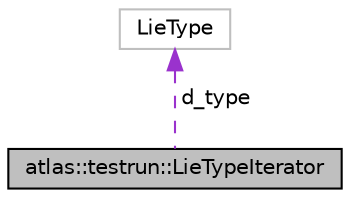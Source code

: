 digraph "atlas::testrun::LieTypeIterator"
{
  edge [fontname="Helvetica",fontsize="10",labelfontname="Helvetica",labelfontsize="10"];
  node [fontname="Helvetica",fontsize="10",shape=record];
  Node1 [label="atlas::testrun::LieTypeIterator",height=0.2,width=0.4,color="black", fillcolor="grey75", style="filled", fontcolor="black"];
  Node2 -> Node1 [dir="back",color="darkorchid3",fontsize="10",style="dashed",label=" d_type" ,fontname="Helvetica"];
  Node2 [label="LieType",height=0.2,width=0.4,color="grey75", fillcolor="white", style="filled"];
}
